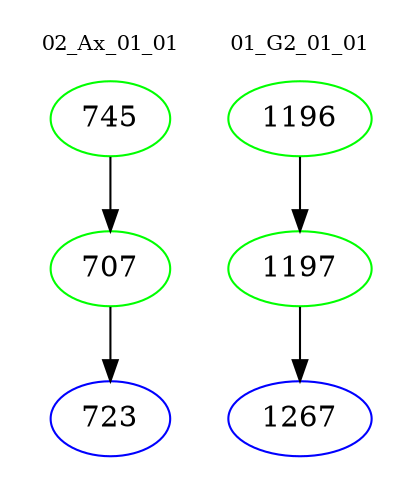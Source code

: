 digraph{
subgraph cluster_0 {
color = white
label = "02_Ax_01_01";
fontsize=10;
T0_745 [label="745", color="green"]
T0_745 -> T0_707 [color="black"]
T0_707 [label="707", color="green"]
T0_707 -> T0_723 [color="black"]
T0_723 [label="723", color="blue"]
}
subgraph cluster_1 {
color = white
label = "01_G2_01_01";
fontsize=10;
T1_1196 [label="1196", color="green"]
T1_1196 -> T1_1197 [color="black"]
T1_1197 [label="1197", color="green"]
T1_1197 -> T1_1267 [color="black"]
T1_1267 [label="1267", color="blue"]
}
}

